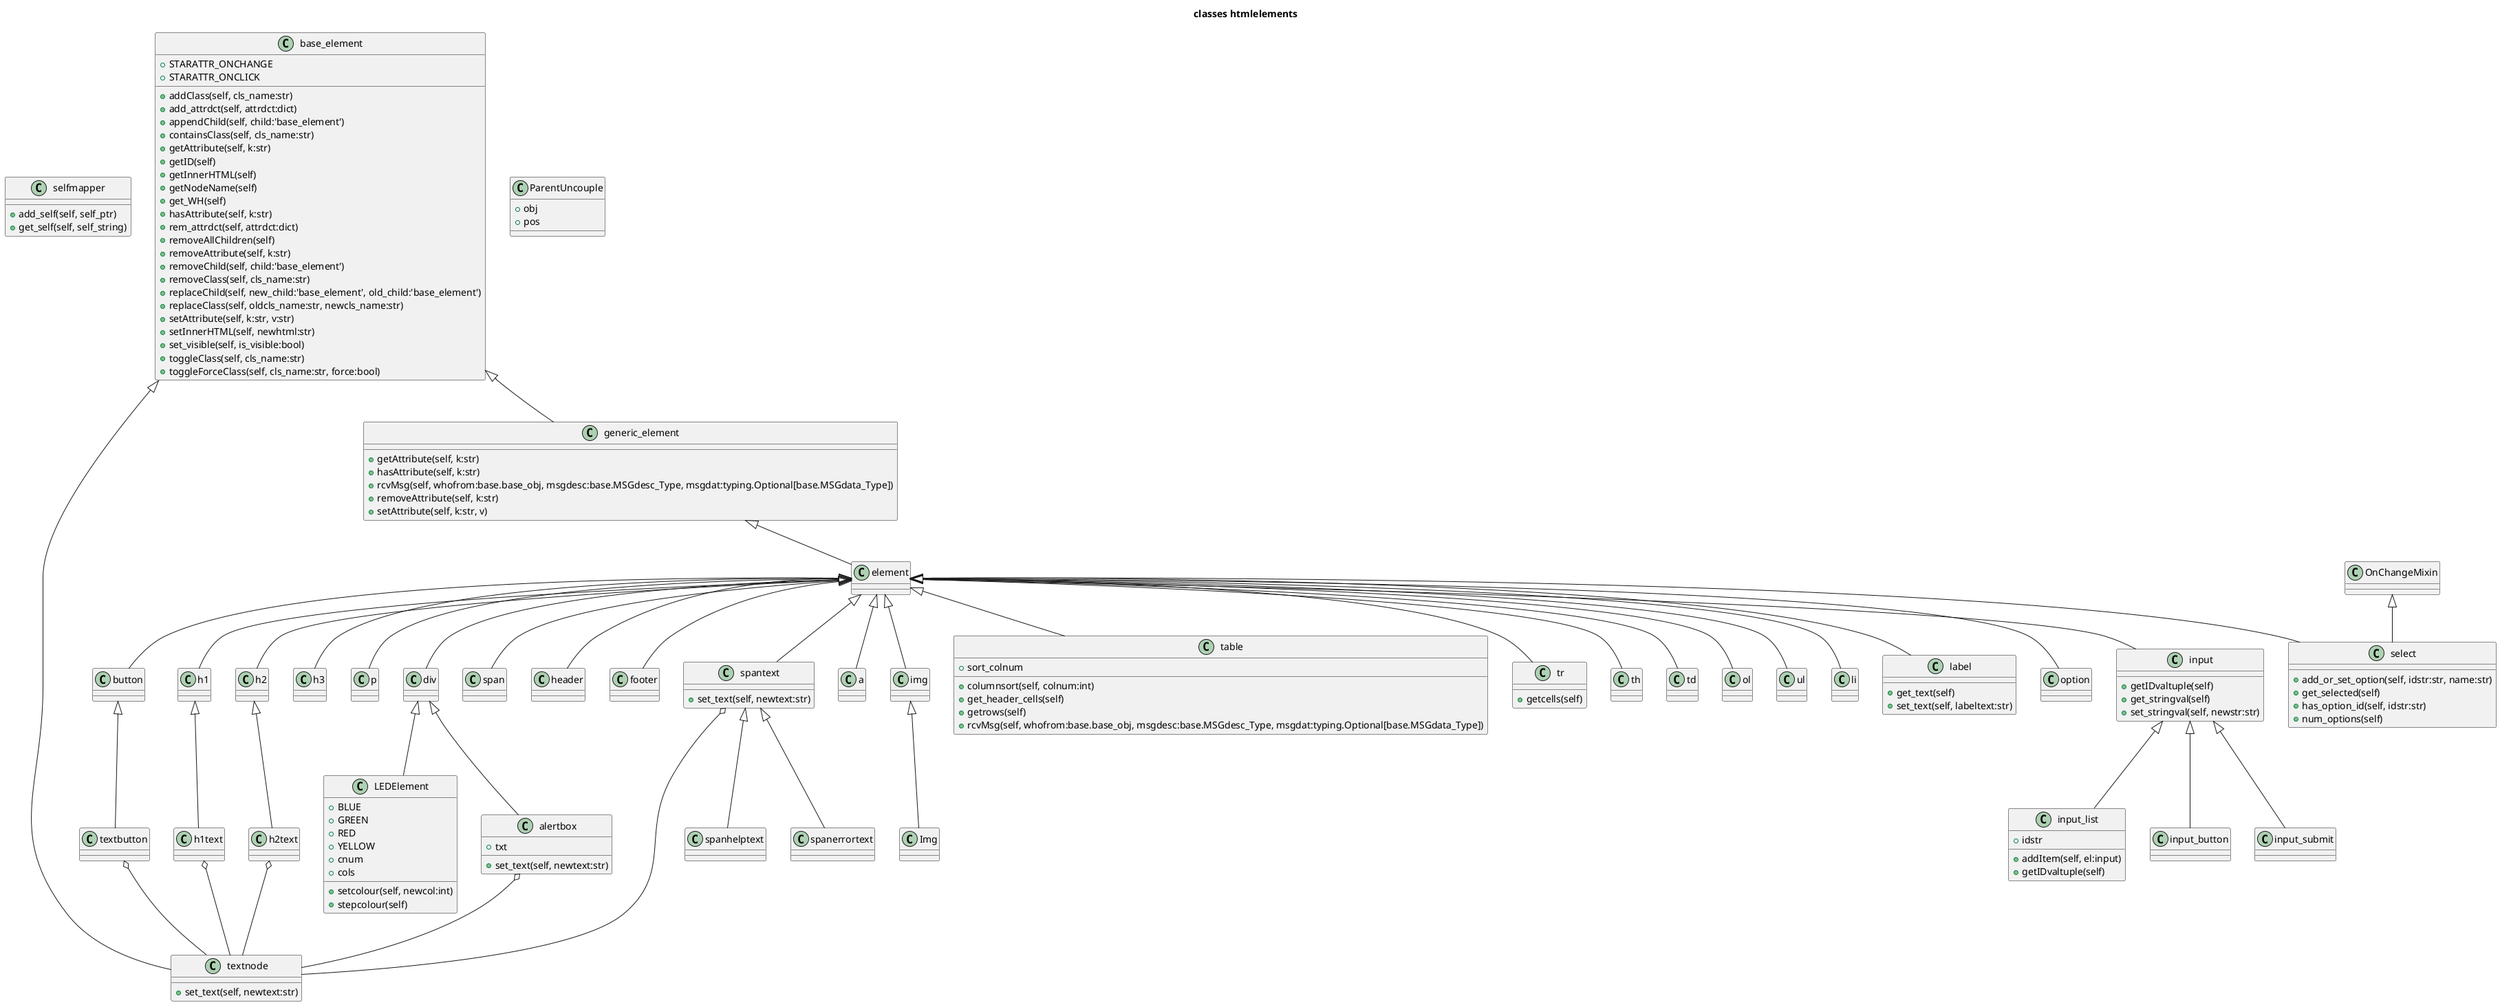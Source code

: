 @startuml
title classes htmlelements
class selfmapper {
    +add_self(self, self_ptr)
    +get_self(self, self_string)
}
class base_element {
    +STARATTR_ONCHANGE
    +STARATTR_ONCLICK
    +addClass(self, cls_name:str)
    +add_attrdct(self, attrdct:dict)
    +appendChild(self, child:'base_element')
    +containsClass(self, cls_name:str)
    +getAttribute(self, k:str)
    +getID(self)
    +getInnerHTML(self)
    +getNodeName(self)
    +get_WH(self)
    +hasAttribute(self, k:str)
    +rem_attrdct(self, attrdct:dict)
    +removeAllChildren(self)
    +removeAttribute(self, k:str)
    +removeChild(self, child:'base_element')
    +removeClass(self, cls_name:str)
    +replaceChild(self, new_child:'base_element', old_child:'base_element')
    +replaceClass(self, oldcls_name:str, newcls_name:str)
    +setAttribute(self, k:str, v:str)
    +setInnerHTML(self, newhtml:str)
    +set_visible(self, is_visible:bool)
    +toggleClass(self, cls_name:str)
    +toggleForceClass(self, cls_name:str, force:bool)
}
class textnode {
    +set_text(self, newtext:str)
}
class generic_element {
    +getAttribute(self, k:str)
    +hasAttribute(self, k:str)
    +rcvMsg(self, whofrom:base.base_obj, msgdesc:base.MSGdesc_Type, msgdat:typing.Optional[base.MSGdata_Type])
    +removeAttribute(self, k:str)
    +setAttribute(self, k:str, v)
}
class OnChangeMixin 
class ParentUncouple {
    +obj
    +pos
}
class element 
class button 
class textbutton 
class h1 
class h2 
class h1text 
class h2text 
class h3 
class p 
class div 
class span 
class header 
class footer 
class spantext {
    +set_text(self, newtext:str)
}
class spanhelptext 
class spanerrortext 
class a 
class img 
class Img 
class table {
    +sort_colnum
    +columnsort(self, colnum:int)
    +get_header_cells(self)
    +getrows(self)
    +rcvMsg(self, whofrom:base.base_obj, msgdesc:base.MSGdesc_Type, msgdat:typing.Optional[base.MSGdata_Type])
}
class tr {
    +getcells(self)
}
class th 
class td 
class ol 
class ul 
class li 
class label {
    +get_text(self)
    +set_text(self, labeltext:str)
}
class option 
class select {
    +add_or_set_option(self, idstr:str, name:str)
    +get_selected(self)
    +has_option_id(self, idstr:str)
    +num_options(self)
}
class input {
    +getIDvaltuple(self)
    +get_stringval(self)
    +set_stringval(self, newstr:str)
}
class input_list {
    +idstr
    +addItem(self, el:input)
    +getIDvaltuple(self)
}
class input_button 
class input_submit 
class LEDElement {
    +BLUE
    +GREEN
    +RED
    +YELLOW
    +cnum
    +cols
    +setcolour(self, newcol:int)
    +stepcolour(self)
}
class alertbox {
    +txt
    +set_text(self, newtext:str)
}

base_element <|-- textnode
base_element <|-- generic_element
generic_element <|-- element
element <|-- button
button <|-- textbutton
element <|-- h1
element <|-- h2
h1 <|-- h1text
h2 <|-- h2text
element <|-- h3
element <|-- p
element <|-- div
element <|-- span
element <|-- header
element <|-- footer
element <|-- spantext
spantext <|-- spanhelptext
spantext <|-- spanerrortext
element <|-- a
element <|-- img
img <|-- Img
element <|-- table
element <|-- tr
element <|-- th
element <|-- td
element <|-- ol
element <|-- ul
element <|-- li
element <|-- label
element <|-- option
element <|-- select
OnChangeMixin <|-- select
element <|-- input
input <|-- input_list
input <|-- input_button
input <|-- input_submit
div <|-- LEDElement
div <|-- alertbox
textbutton o-- textnode
h1text o-- textnode
h2text o-- textnode
spantext o-- textnode
alertbox o-- textnode

@enduml
